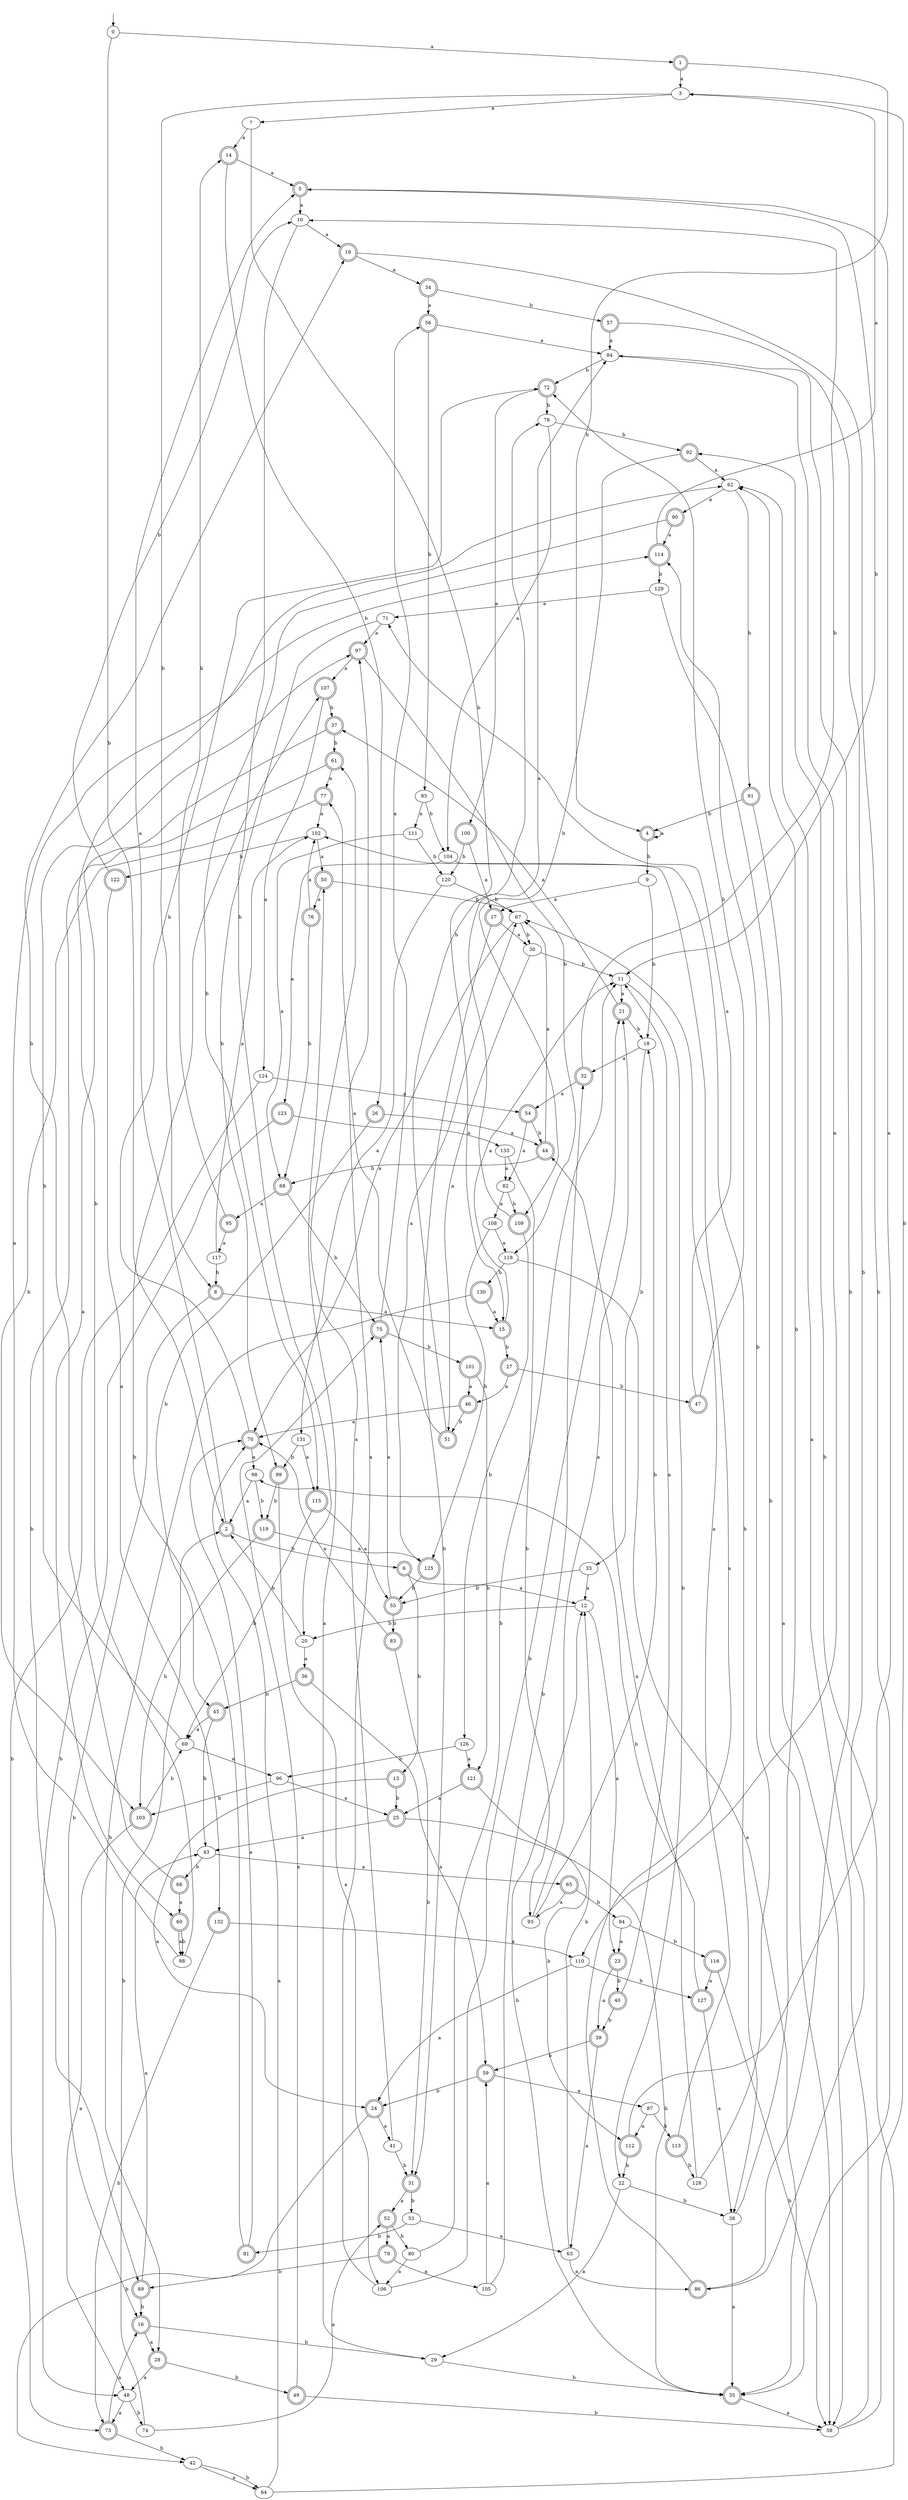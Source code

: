digraph RandomDFA {
  __start0 [label="", shape=none];
  __start0 -> 0 [label=""];
  0 [shape=circle]
  0 -> 1 [label="a"]
  0 -> 2 [label="b"]
  1 [shape=doublecircle]
  1 -> 3 [label="a"]
  1 -> 4 [label="b"]
  2 [shape=doublecircle]
  2 -> 5 [label="a"]
  2 -> 6 [label="b"]
  3
  3 -> 7 [label="a"]
  3 -> 8 [label="b"]
  4 [shape=doublecircle]
  4 -> 4 [label="a"]
  4 -> 9 [label="b"]
  5 [shape=doublecircle]
  5 -> 10 [label="a"]
  5 -> 11 [label="b"]
  6 [shape=doublecircle]
  6 -> 12 [label="a"]
  6 -> 13 [label="b"]
  7
  7 -> 14 [label="a"]
  7 -> 15 [label="b"]
  8 [shape=doublecircle]
  8 -> 15 [label="a"]
  8 -> 16 [label="b"]
  9
  9 -> 17 [label="a"]
  9 -> 18 [label="b"]
  10
  10 -> 19 [label="a"]
  10 -> 20 [label="b"]
  11
  11 -> 21 [label="a"]
  11 -> 22 [label="b"]
  12
  12 -> 23 [label="a"]
  12 -> 20 [label="b"]
  13 [shape=doublecircle]
  13 -> 24 [label="a"]
  13 -> 25 [label="b"]
  14 [shape=doublecircle]
  14 -> 5 [label="a"]
  14 -> 26 [label="b"]
  15 [shape=doublecircle]
  15 -> 11 [label="a"]
  15 -> 27 [label="b"]
  16 [shape=doublecircle]
  16 -> 28 [label="a"]
  16 -> 29 [label="b"]
  17 [shape=doublecircle]
  17 -> 30 [label="a"]
  17 -> 31 [label="b"]
  18
  18 -> 32 [label="a"]
  18 -> 33 [label="b"]
  19 [shape=doublecircle]
  19 -> 34 [label="a"]
  19 -> 35 [label="b"]
  20
  20 -> 36 [label="a"]
  20 -> 2 [label="b"]
  21 [shape=doublecircle]
  21 -> 37 [label="a"]
  21 -> 18 [label="b"]
  22
  22 -> 29 [label="a"]
  22 -> 38 [label="b"]
  23 [shape=doublecircle]
  23 -> 39 [label="a"]
  23 -> 40 [label="b"]
  24 [shape=doublecircle]
  24 -> 41 [label="a"]
  24 -> 42 [label="b"]
  25 [shape=doublecircle]
  25 -> 43 [label="a"]
  25 -> 35 [label="b"]
  26 [shape=doublecircle]
  26 -> 44 [label="a"]
  26 -> 45 [label="b"]
  27 [shape=doublecircle]
  27 -> 46 [label="a"]
  27 -> 47 [label="b"]
  28 [shape=doublecircle]
  28 -> 48 [label="a"]
  28 -> 49 [label="b"]
  29
  29 -> 50 [label="a"]
  29 -> 35 [label="b"]
  30
  30 -> 51 [label="a"]
  30 -> 11 [label="b"]
  31 [shape=doublecircle]
  31 -> 52 [label="a"]
  31 -> 53 [label="b"]
  32 [shape=doublecircle]
  32 -> 54 [label="a"]
  32 -> 10 [label="b"]
  33
  33 -> 12 [label="a"]
  33 -> 55 [label="b"]
  34 [shape=doublecircle]
  34 -> 56 [label="a"]
  34 -> 57 [label="b"]
  35 [shape=doublecircle]
  35 -> 58 [label="a"]
  35 -> 12 [label="b"]
  36 [shape=doublecircle]
  36 -> 59 [label="a"]
  36 -> 45 [label="b"]
  37 [shape=doublecircle]
  37 -> 60 [label="a"]
  37 -> 61 [label="b"]
  38
  38 -> 35 [label="a"]
  38 -> 62 [label="b"]
  39 [shape=doublecircle]
  39 -> 63 [label="a"]
  39 -> 59 [label="b"]
  40 [shape=doublecircle]
  40 -> 11 [label="a"]
  40 -> 39 [label="b"]
  41
  41 -> 61 [label="a"]
  41 -> 31 [label="b"]
  42
  42 -> 64 [label="a"]
  42 -> 64 [label="b"]
  43
  43 -> 65 [label="a"]
  43 -> 66 [label="b"]
  44 [shape=doublecircle]
  44 -> 67 [label="a"]
  44 -> 68 [label="b"]
  45 [shape=doublecircle]
  45 -> 69 [label="a"]
  45 -> 43 [label="b"]
  46 [shape=doublecircle]
  46 -> 70 [label="a"]
  46 -> 51 [label="b"]
  47 [shape=doublecircle]
  47 -> 71 [label="a"]
  47 -> 72 [label="b"]
  48
  48 -> 73 [label="a"]
  48 -> 74 [label="b"]
  49 [shape=doublecircle]
  49 -> 75 [label="a"]
  49 -> 58 [label="b"]
  50 [shape=doublecircle]
  50 -> 76 [label="a"]
  50 -> 67 [label="b"]
  51 [shape=doublecircle]
  51 -> 77 [label="a"]
  51 -> 78 [label="b"]
  52 [shape=doublecircle]
  52 -> 79 [label="a"]
  52 -> 80 [label="b"]
  53
  53 -> 63 [label="a"]
  53 -> 81 [label="b"]
  54 [shape=doublecircle]
  54 -> 82 [label="a"]
  54 -> 44 [label="b"]
  55 [shape=doublecircle]
  55 -> 75 [label="a"]
  55 -> 83 [label="b"]
  56 [shape=doublecircle]
  56 -> 84 [label="a"]
  56 -> 85 [label="b"]
  57 [shape=doublecircle]
  57 -> 84 [label="a"]
  57 -> 86 [label="b"]
  58
  58 -> 62 [label="a"]
  58 -> 3 [label="b"]
  59 [shape=doublecircle]
  59 -> 87 [label="a"]
  59 -> 24 [label="b"]
  60 [shape=doublecircle]
  60 -> 88 [label="a"]
  60 -> 88 [label="b"]
  61 [shape=doublecircle]
  61 -> 77 [label="a"]
  61 -> 89 [label="b"]
  62
  62 -> 90 [label="a"]
  62 -> 91 [label="b"]
  63
  63 -> 86 [label="a"]
  63 -> 12 [label="b"]
  64
  64 -> 70 [label="a"]
  64 -> 92 [label="b"]
  65 [shape=doublecircle]
  65 -> 93 [label="a"]
  65 -> 94 [label="b"]
  66 [shape=doublecircle]
  66 -> 60 [label="a"]
  66 -> 19 [label="b"]
  67
  67 -> 70 [label="a"]
  67 -> 30 [label="b"]
  68 [shape=doublecircle]
  68 -> 95 [label="a"]
  68 -> 75 [label="b"]
  69
  69 -> 96 [label="a"]
  69 -> 97 [label="b"]
  70 [shape=doublecircle]
  70 -> 98 [label="a"]
  70 -> 72 [label="b"]
  71
  71 -> 97 [label="a"]
  71 -> 99 [label="b"]
  72 [shape=doublecircle]
  72 -> 100 [label="a"]
  72 -> 78 [label="b"]
  73 [shape=doublecircle]
  73 -> 16 [label="a"]
  73 -> 42 [label="b"]
  74
  74 -> 52 [label="a"]
  74 -> 2 [label="b"]
  75 [shape=doublecircle]
  75 -> 56 [label="a"]
  75 -> 101 [label="b"]
  76 [shape=doublecircle]
  76 -> 102 [label="a"]
  76 -> 68 [label="b"]
  77 [shape=doublecircle]
  77 -> 102 [label="a"]
  77 -> 103 [label="b"]
  78
  78 -> 104 [label="a"]
  78 -> 92 [label="b"]
  79 [shape=doublecircle]
  79 -> 105 [label="a"]
  79 -> 89 [label="b"]
  80
  80 -> 106 [label="a"]
  80 -> 11 [label="b"]
  81 [shape=doublecircle]
  81 -> 70 [label="a"]
  81 -> 107 [label="b"]
  82
  82 -> 108 [label="a"]
  82 -> 109 [label="b"]
  83 [shape=doublecircle]
  83 -> 70 [label="a"]
  83 -> 31 [label="b"]
  84
  84 -> 110 [label="a"]
  84 -> 72 [label="b"]
  85
  85 -> 111 [label="a"]
  85 -> 104 [label="b"]
  86 [shape=doublecircle]
  86 -> 102 [label="a"]
  86 -> 84 [label="b"]
  87
  87 -> 112 [label="a"]
  87 -> 113 [label="b"]
  88
  88 -> 114 [label="a"]
  88 -> 62 [label="b"]
  89 [shape=doublecircle]
  89 -> 43 [label="a"]
  89 -> 16 [label="b"]
  90 [shape=doublecircle]
  90 -> 114 [label="a"]
  90 -> 115 [label="b"]
  91 [shape=doublecircle]
  91 -> 58 [label="a"]
  91 -> 4 [label="b"]
  92 [shape=doublecircle]
  92 -> 62 [label="a"]
  92 -> 109 [label="b"]
  93
  93 -> 21 [label="a"]
  93 -> 18 [label="b"]
  94
  94 -> 23 [label="a"]
  94 -> 116 [label="b"]
  95 [shape=doublecircle]
  95 -> 117 [label="a"]
  95 -> 14 [label="b"]
  96
  96 -> 25 [label="a"]
  96 -> 103 [label="b"]
  97 [shape=doublecircle]
  97 -> 107 [label="a"]
  97 -> 118 [label="b"]
  98
  98 -> 2 [label="a"]
  98 -> 119 [label="b"]
  99 [shape=doublecircle]
  99 -> 106 [label="a"]
  99 -> 119 [label="b"]
  100 [shape=doublecircle]
  100 -> 17 [label="a"]
  100 -> 120 [label="b"]
  101 [shape=doublecircle]
  101 -> 46 [label="a"]
  101 -> 121 [label="b"]
  102
  102 -> 50 [label="a"]
  102 -> 122 [label="b"]
  103 [shape=doublecircle]
  103 -> 48 [label="a"]
  103 -> 69 [label="b"]
  104
  104 -> 123 [label="a"]
  104 -> 38 [label="b"]
  105
  105 -> 59 [label="a"]
  105 -> 32 [label="b"]
  106
  106 -> 97 [label="a"]
  106 -> 21 [label="b"]
  107 [shape=doublecircle]
  107 -> 124 [label="a"]
  107 -> 37 [label="b"]
  108
  108 -> 118 [label="a"]
  108 -> 125 [label="b"]
  109 [shape=doublecircle]
  109 -> 84 [label="a"]
  109 -> 126 [label="b"]
  110
  110 -> 24 [label="a"]
  110 -> 127 [label="b"]
  111
  111 -> 68 [label="a"]
  111 -> 120 [label="b"]
  112 [shape=doublecircle]
  112 -> 5 [label="a"]
  112 -> 22 [label="b"]
  113 [shape=doublecircle]
  113 -> 67 [label="a"]
  113 -> 128 [label="b"]
  114 [shape=doublecircle]
  114 -> 3 [label="a"]
  114 -> 129 [label="b"]
  115 [shape=doublecircle]
  115 -> 55 [label="a"]
  115 -> 69 [label="b"]
  116 [shape=doublecircle]
  116 -> 127 [label="a"]
  116 -> 58 [label="b"]
  117
  117 -> 102 [label="a"]
  117 -> 8 [label="b"]
  118
  118 -> 35 [label="a"]
  118 -> 130 [label="b"]
  119 [shape=doublecircle]
  119 -> 125 [label="a"]
  119 -> 103 [label="b"]
  120
  120 -> 131 [label="a"]
  120 -> 67 [label="b"]
  121 [shape=doublecircle]
  121 -> 25 [label="a"]
  121 -> 112 [label="b"]
  122 [shape=doublecircle]
  122 -> 132 [label="a"]
  122 -> 10 [label="b"]
  123 [shape=doublecircle]
  123 -> 133 [label="a"]
  123 -> 48 [label="b"]
  124
  124 -> 54 [label="a"]
  124 -> 73 [label="b"]
  125 [shape=doublecircle]
  125 -> 67 [label="a"]
  125 -> 55 [label="b"]
  126
  126 -> 121 [label="a"]
  126 -> 96 [label="b"]
  127 [shape=doublecircle]
  127 -> 38 [label="a"]
  127 -> 98 [label="b"]
  128
  128 -> 44 [label="a"]
  128 -> 114 [label="b"]
  129
  129 -> 71 [label="a"]
  129 -> 58 [label="b"]
  130 [shape=doublecircle]
  130 -> 15 [label="a"]
  130 -> 28 [label="b"]
  131
  131 -> 115 [label="a"]
  131 -> 99 [label="b"]
  132 [shape=doublecircle]
  132 -> 110 [label="a"]
  132 -> 73 [label="b"]
  133
  133 -> 82 [label="a"]
  133 -> 93 [label="b"]
}
